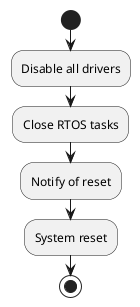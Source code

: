 
@startuml

' CLI task to remain the only active task
' rest of tasks deinited in a determined state

' Perhaps its a safe reset, init procedure will need to be safe to
start
:Disable all drivers;
:Close RTOS tasks;
:Notify of reset;
:System reset;
stop